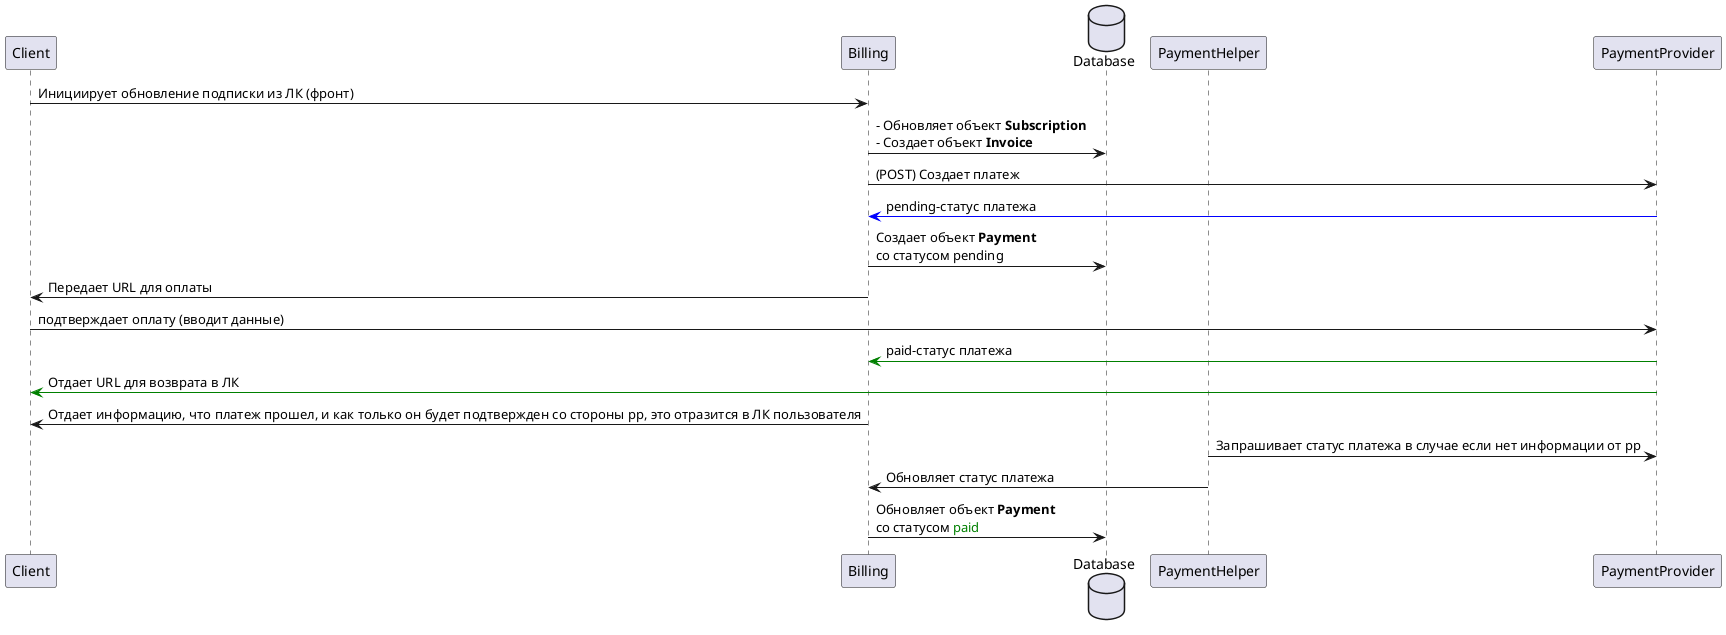@startuml
participant Client          as user
participant Billing         as service
database    Database        as db 
participant PaymentHelper   as worker
participant PaymentProvider as pp


user -> service: Инициирует обновление подписки из ЛК (фронт)
service -> db: - Обновляет объект **Subscription** \n- Создает объект **Invoice**
service -> pp: (POST) Создает платеж
pp -[#blue]> service: pending-статус платежа
service -> db: Создает объект **Payment** \nсо статусом pending
service -> user: Передает URL для оплаты
user -> pp: подтверждает оплату (вводит данные)
pp -[#green]> service: paid-статус платежа
pp -[#green]> user: Отдает URL для возврата в ЛК
service -> user: Отдает информацию, что платеж прошел, и как только он будет подтвержден со стороны pp, это отразится в ЛК пользователя
worker -> pp: Запрашивает статус платежа в случае если нет информации от pp
worker -> service: Обновляет статус платежа
service -> db: Обновляет объект **Payment** \nсо статусом <font color=green>paid</font>
@enduml
